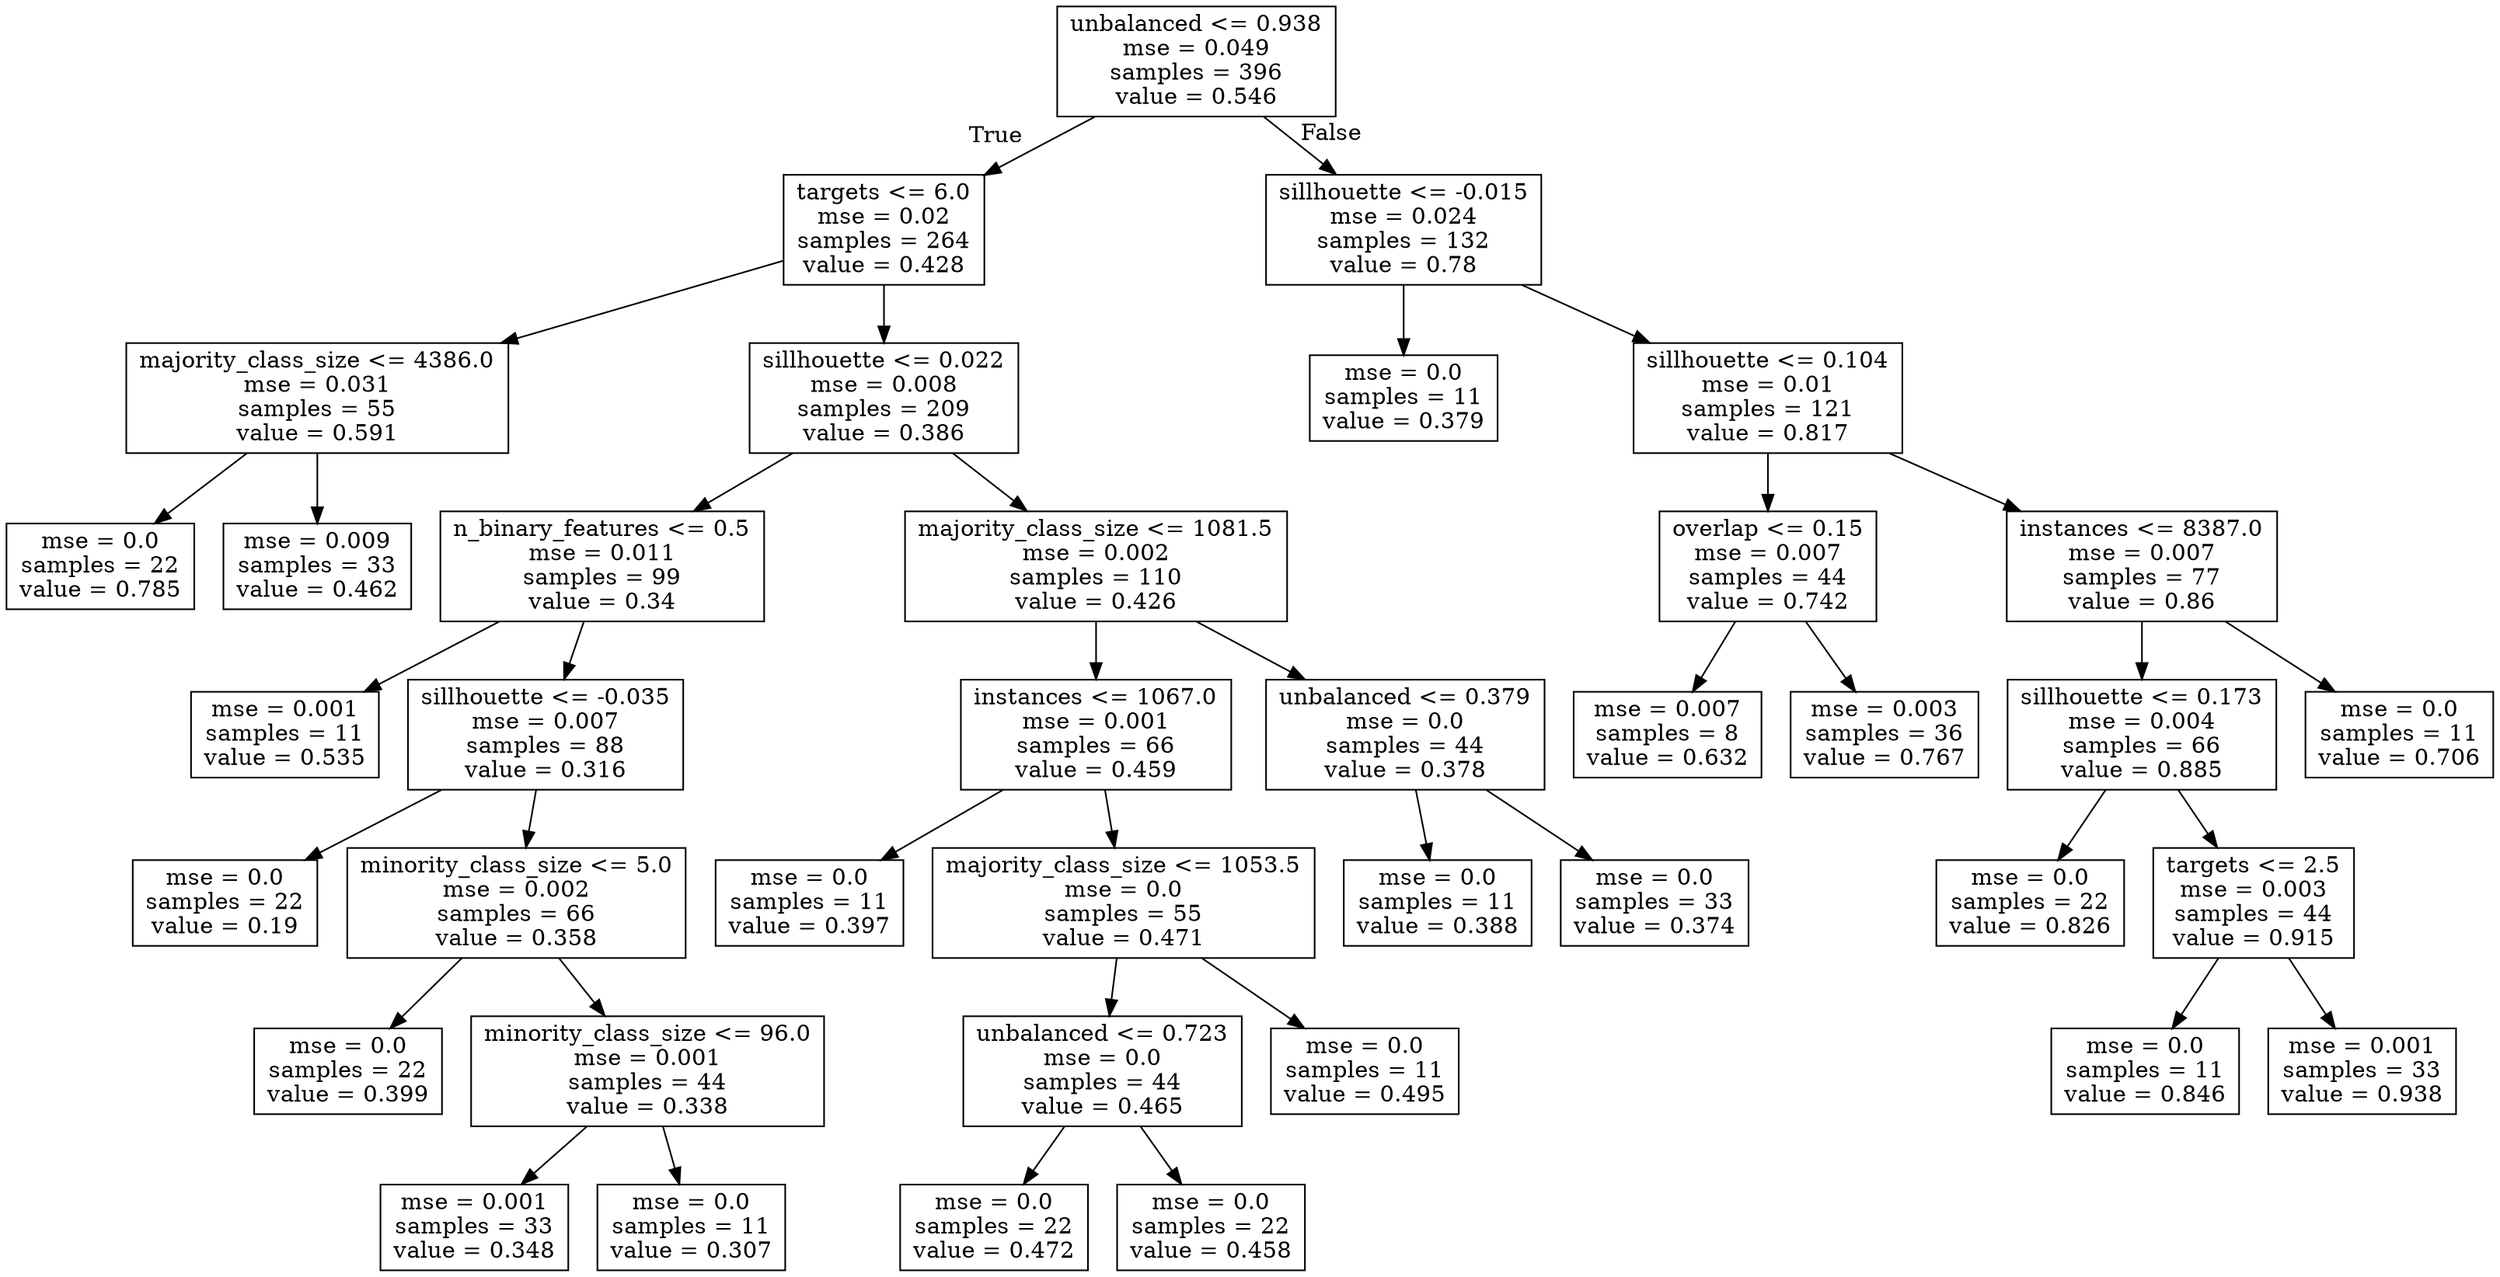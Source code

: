 digraph Tree {
node [shape=box] ;
0 [label="unbalanced <= 0.938\nmse = 0.049\nsamples = 396\nvalue = 0.546"] ;
1 [label="targets <= 6.0\nmse = 0.02\nsamples = 264\nvalue = 0.428"] ;
0 -> 1 [labeldistance=2.5, labelangle=45, headlabel="True"] ;
2 [label="majority_class_size <= 4386.0\nmse = 0.031\nsamples = 55\nvalue = 0.591"] ;
1 -> 2 ;
3 [label="mse = 0.0\nsamples = 22\nvalue = 0.785"] ;
2 -> 3 ;
4 [label="mse = 0.009\nsamples = 33\nvalue = 0.462"] ;
2 -> 4 ;
5 [label="sillhouette <= 0.022\nmse = 0.008\nsamples = 209\nvalue = 0.386"] ;
1 -> 5 ;
6 [label="n_binary_features <= 0.5\nmse = 0.011\nsamples = 99\nvalue = 0.34"] ;
5 -> 6 ;
7 [label="mse = 0.001\nsamples = 11\nvalue = 0.535"] ;
6 -> 7 ;
8 [label="sillhouette <= -0.035\nmse = 0.007\nsamples = 88\nvalue = 0.316"] ;
6 -> 8 ;
9 [label="mse = 0.0\nsamples = 22\nvalue = 0.19"] ;
8 -> 9 ;
10 [label="minority_class_size <= 5.0\nmse = 0.002\nsamples = 66\nvalue = 0.358"] ;
8 -> 10 ;
11 [label="mse = 0.0\nsamples = 22\nvalue = 0.399"] ;
10 -> 11 ;
12 [label="minority_class_size <= 96.0\nmse = 0.001\nsamples = 44\nvalue = 0.338"] ;
10 -> 12 ;
13 [label="mse = 0.001\nsamples = 33\nvalue = 0.348"] ;
12 -> 13 ;
14 [label="mse = 0.0\nsamples = 11\nvalue = 0.307"] ;
12 -> 14 ;
15 [label="majority_class_size <= 1081.5\nmse = 0.002\nsamples = 110\nvalue = 0.426"] ;
5 -> 15 ;
16 [label="instances <= 1067.0\nmse = 0.001\nsamples = 66\nvalue = 0.459"] ;
15 -> 16 ;
17 [label="mse = 0.0\nsamples = 11\nvalue = 0.397"] ;
16 -> 17 ;
18 [label="majority_class_size <= 1053.5\nmse = 0.0\nsamples = 55\nvalue = 0.471"] ;
16 -> 18 ;
19 [label="unbalanced <= 0.723\nmse = 0.0\nsamples = 44\nvalue = 0.465"] ;
18 -> 19 ;
20 [label="mse = 0.0\nsamples = 22\nvalue = 0.472"] ;
19 -> 20 ;
21 [label="mse = 0.0\nsamples = 22\nvalue = 0.458"] ;
19 -> 21 ;
22 [label="mse = 0.0\nsamples = 11\nvalue = 0.495"] ;
18 -> 22 ;
23 [label="unbalanced <= 0.379\nmse = 0.0\nsamples = 44\nvalue = 0.378"] ;
15 -> 23 ;
24 [label="mse = 0.0\nsamples = 11\nvalue = 0.388"] ;
23 -> 24 ;
25 [label="mse = 0.0\nsamples = 33\nvalue = 0.374"] ;
23 -> 25 ;
26 [label="sillhouette <= -0.015\nmse = 0.024\nsamples = 132\nvalue = 0.78"] ;
0 -> 26 [labeldistance=2.5, labelangle=-45, headlabel="False"] ;
27 [label="mse = 0.0\nsamples = 11\nvalue = 0.379"] ;
26 -> 27 ;
28 [label="sillhouette <= 0.104\nmse = 0.01\nsamples = 121\nvalue = 0.817"] ;
26 -> 28 ;
29 [label="overlap <= 0.15\nmse = 0.007\nsamples = 44\nvalue = 0.742"] ;
28 -> 29 ;
30 [label="mse = 0.007\nsamples = 8\nvalue = 0.632"] ;
29 -> 30 ;
31 [label="mse = 0.003\nsamples = 36\nvalue = 0.767"] ;
29 -> 31 ;
32 [label="instances <= 8387.0\nmse = 0.007\nsamples = 77\nvalue = 0.86"] ;
28 -> 32 ;
33 [label="sillhouette <= 0.173\nmse = 0.004\nsamples = 66\nvalue = 0.885"] ;
32 -> 33 ;
34 [label="mse = 0.0\nsamples = 22\nvalue = 0.826"] ;
33 -> 34 ;
35 [label="targets <= 2.5\nmse = 0.003\nsamples = 44\nvalue = 0.915"] ;
33 -> 35 ;
36 [label="mse = 0.0\nsamples = 11\nvalue = 0.846"] ;
35 -> 36 ;
37 [label="mse = 0.001\nsamples = 33\nvalue = 0.938"] ;
35 -> 37 ;
38 [label="mse = 0.0\nsamples = 11\nvalue = 0.706"] ;
32 -> 38 ;
}
